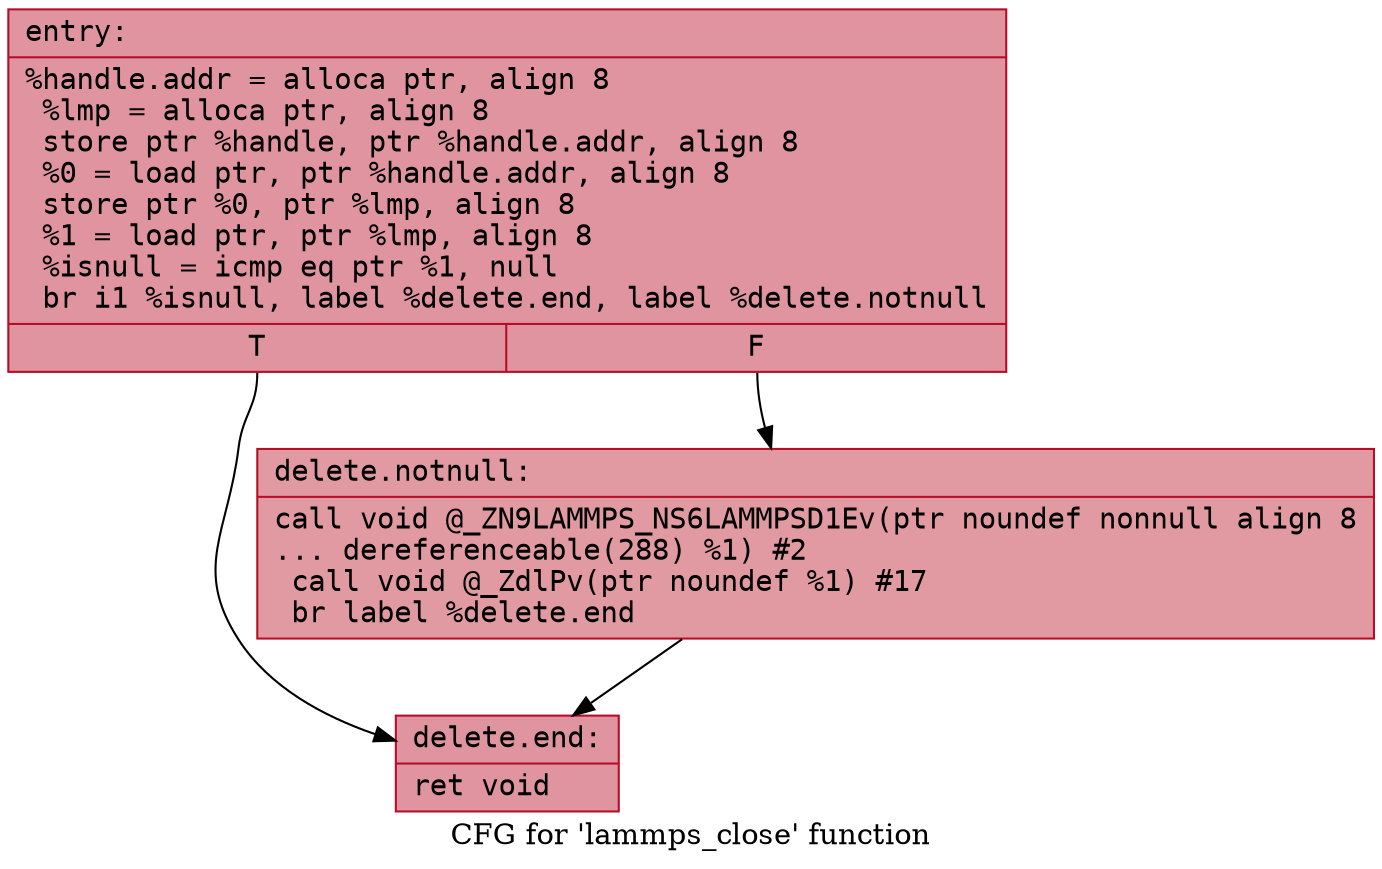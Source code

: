 digraph "CFG for 'lammps_close' function" {
	label="CFG for 'lammps_close' function";

	Node0x55bdf7d8b9a0 [shape=record,color="#b70d28ff", style=filled, fillcolor="#b70d2870" fontname="Courier",label="{entry:\l|  %handle.addr = alloca ptr, align 8\l  %lmp = alloca ptr, align 8\l  store ptr %handle, ptr %handle.addr, align 8\l  %0 = load ptr, ptr %handle.addr, align 8\l  store ptr %0, ptr %lmp, align 8\l  %1 = load ptr, ptr %lmp, align 8\l  %isnull = icmp eq ptr %1, null\l  br i1 %isnull, label %delete.end, label %delete.notnull\l|{<s0>T|<s1>F}}"];
	Node0x55bdf7d8b9a0:s0 -> Node0x55bdf7d8bd90[tooltip="entry -> delete.end\nProbability 37.50%" ];
	Node0x55bdf7d8b9a0:s1 -> Node0x55bdf7d8be10[tooltip="entry -> delete.notnull\nProbability 62.50%" ];
	Node0x55bdf7d8be10 [shape=record,color="#b70d28ff", style=filled, fillcolor="#bb1b2c70" fontname="Courier",label="{delete.notnull:\l|  call void @_ZN9LAMMPS_NS6LAMMPSD1Ev(ptr noundef nonnull align 8\l... dereferenceable(288) %1) #2\l  call void @_ZdlPv(ptr noundef %1) #17\l  br label %delete.end\l}"];
	Node0x55bdf7d8be10 -> Node0x55bdf7d8bd90[tooltip="delete.notnull -> delete.end\nProbability 100.00%" ];
	Node0x55bdf7d8bd90 [shape=record,color="#b70d28ff", style=filled, fillcolor="#b70d2870" fontname="Courier",label="{delete.end:\l|  ret void\l}"];
}
